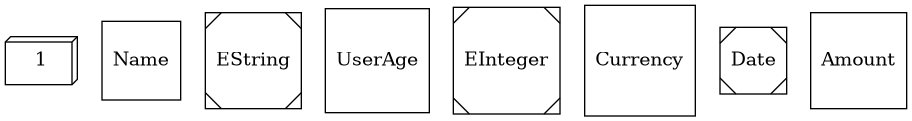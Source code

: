 @startuml
digraph model  {
1 [shape=box3d];
Name [shape=square];
EString [shape=Msquare];
UserAge [shape=square];
EInteger [shape=Msquare];
1 [shape=box3d];
Name [shape=square];
EString [shape=Msquare];
Currency [shape=square];
EString [shape=Msquare];
1 [shape=box3d];
Name [shape=square];
EString [shape=Msquare];
Currency [shape=square];
EString [shape=Msquare];
Date [shape=square];
Date [shape=Msquare];
Amount [shape=square];
EInteger [shape=Msquare];
}
@enduml
